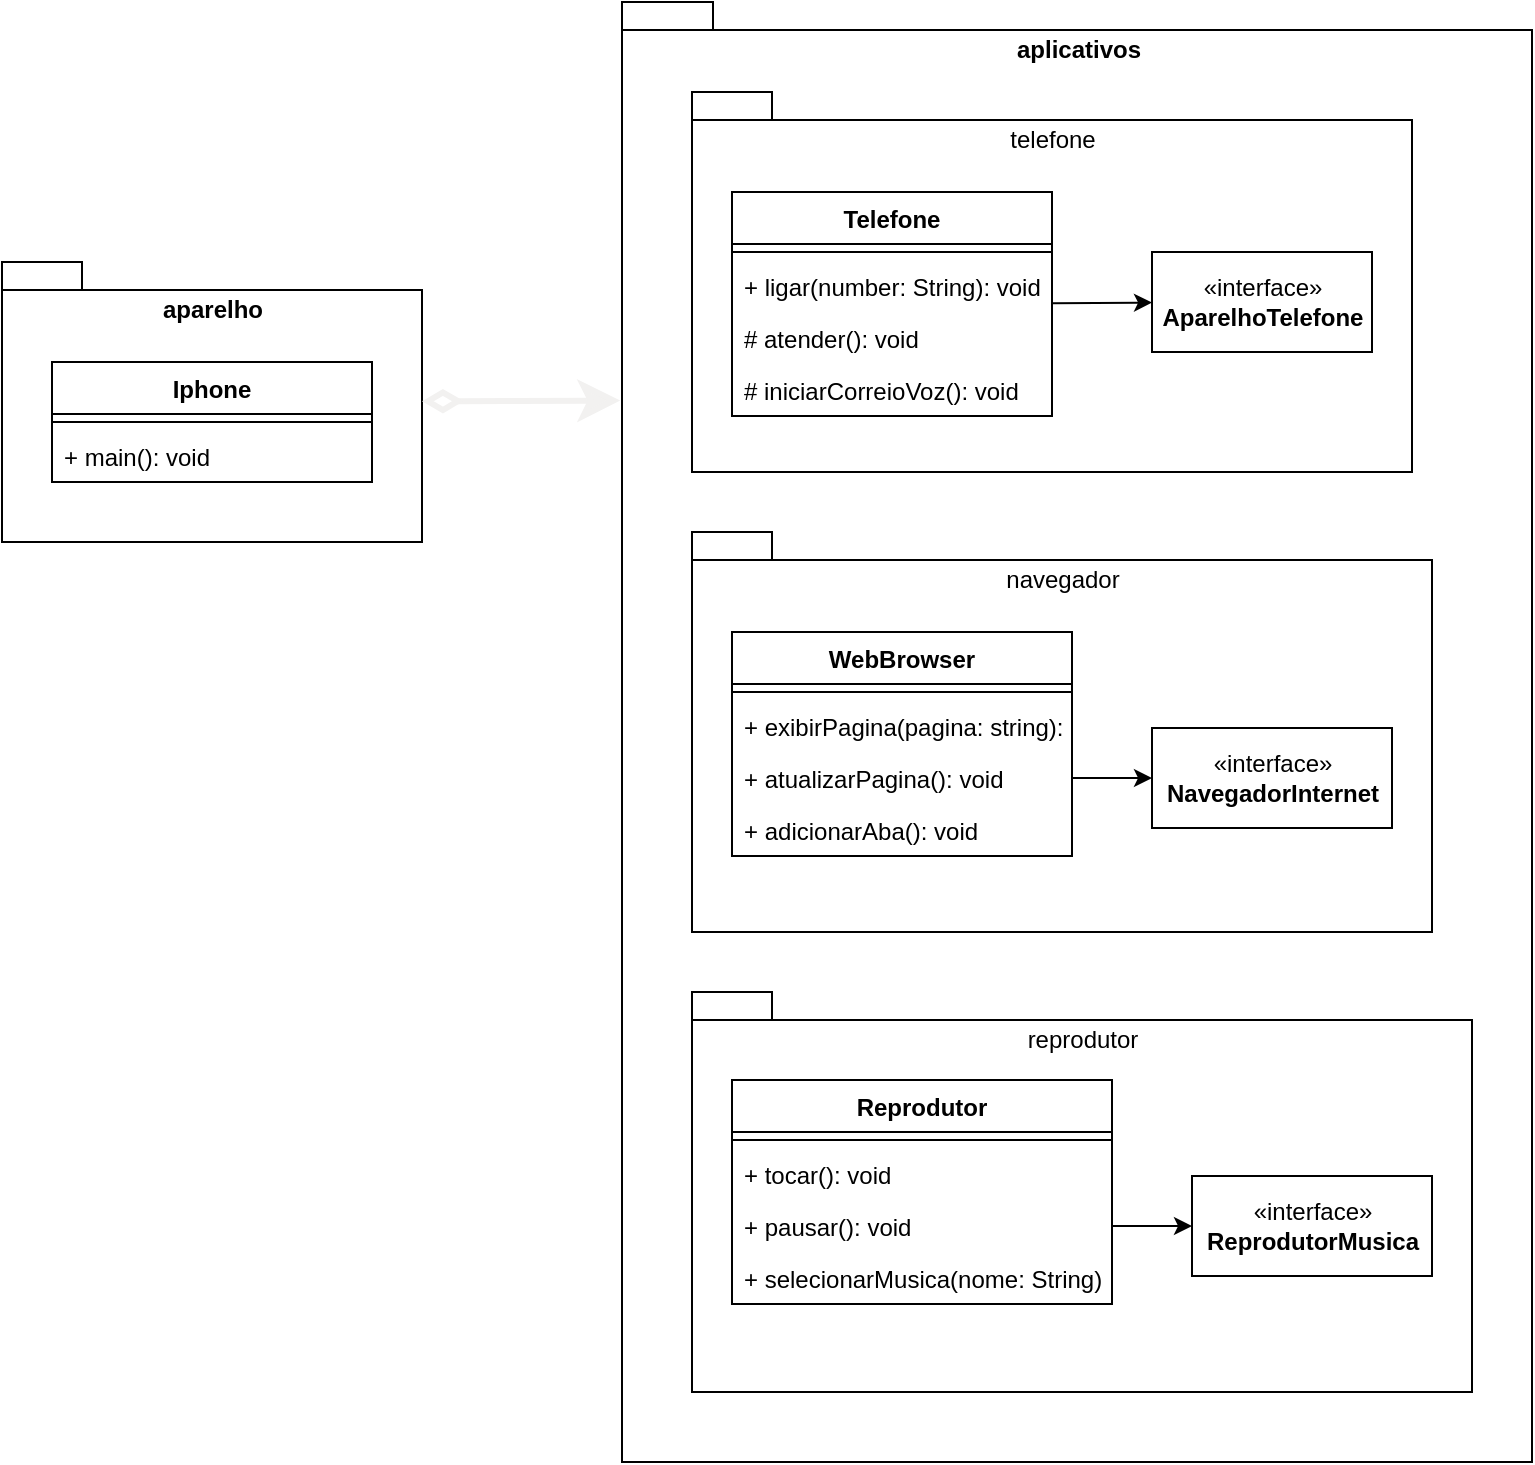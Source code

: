 <mxfile>
    <diagram id="mYdDZZxgbzUXa6SNvMqo" name="Página-1">
        <mxGraphModel dx="797" dy="445" grid="1" gridSize="10" guides="1" tooltips="1" connect="1" arrows="1" fold="1" page="1" pageScale="1" pageWidth="827" pageHeight="1169" math="0" shadow="0">
            <root>
                <mxCell id="0"/>
                <mxCell id="1" parent="0"/>
                <mxCell id="92" value="" style="group" vertex="1" connectable="0" parent="1">
                    <mxGeometry x="340" y="60" width="455" height="730" as="geometry"/>
                </mxCell>
                <mxCell id="90" value="aplicativos" style="shape=folder;fontStyle=1;spacingTop=10;tabWidth=40;tabHeight=14;tabPosition=left;html=1;verticalAlign=top;" vertex="1" parent="92">
                    <mxGeometry width="455" height="730" as="geometry"/>
                </mxCell>
                <mxCell id="87" value="" style="group" vertex="1" connectable="0" parent="92">
                    <mxGeometry x="35" y="45" width="360" height="190" as="geometry"/>
                </mxCell>
                <mxCell id="18" value="telefone" style="shape=folder;fontStyle=0;spacingTop=10;tabWidth=40;tabHeight=14;tabPosition=left;html=1;verticalAlign=top;labelPosition=center;verticalLabelPosition=middle;align=center;" vertex="1" parent="87">
                    <mxGeometry width="360" height="190" as="geometry"/>
                </mxCell>
                <mxCell id="31" value="Telefone" style="swimlane;fontStyle=1;align=center;verticalAlign=top;childLayout=stackLayout;horizontal=1;startSize=26;horizontalStack=0;resizeParent=1;resizeParentMax=0;resizeLast=0;collapsible=1;marginBottom=0;" vertex="1" parent="87">
                    <mxGeometry x="20" y="50" width="160" height="112" as="geometry"/>
                </mxCell>
                <mxCell id="33" value="" style="line;strokeWidth=1;fillColor=none;align=left;verticalAlign=middle;spacingTop=-1;spacingLeft=3;spacingRight=3;rotatable=0;labelPosition=right;points=[];portConstraint=eastwest;strokeColor=inherit;" vertex="1" parent="31">
                    <mxGeometry y="26" width="160" height="8" as="geometry"/>
                </mxCell>
                <mxCell id="34" value="+ ligar(number: String): void" style="text;strokeColor=none;fillColor=none;align=left;verticalAlign=top;spacingLeft=4;spacingRight=4;overflow=hidden;rotatable=0;points=[[0,0.5],[1,0.5]];portConstraint=eastwest;" vertex="1" parent="31">
                    <mxGeometry y="34" width="160" height="26" as="geometry"/>
                </mxCell>
                <mxCell id="37" value="# atender(): void" style="text;strokeColor=none;fillColor=none;align=left;verticalAlign=top;spacingLeft=4;spacingRight=4;overflow=hidden;rotatable=0;points=[[0,0.5],[1,0.5]];portConstraint=eastwest;" vertex="1" parent="31">
                    <mxGeometry y="60" width="160" height="26" as="geometry"/>
                </mxCell>
                <mxCell id="38" value="# iniciarCorreioVoz(): void" style="text;strokeColor=none;fillColor=none;align=left;verticalAlign=top;spacingLeft=4;spacingRight=4;overflow=hidden;rotatable=0;points=[[0,0.5],[1,0.5]];portConstraint=eastwest;" vertex="1" parent="31">
                    <mxGeometry y="86" width="160" height="26" as="geometry"/>
                </mxCell>
                <mxCell id="81" value="«interface»&lt;br&gt;&lt;b&gt;AparelhoTelefone&lt;/b&gt;" style="html=1;" vertex="1" parent="87">
                    <mxGeometry x="230" y="80" width="110" height="50" as="geometry"/>
                </mxCell>
                <mxCell id="82" value="" style="edgeStyle=none;html=1;" edge="1" parent="87" source="31" target="81">
                    <mxGeometry relative="1" as="geometry"/>
                </mxCell>
                <mxCell id="88" value="" style="group" vertex="1" connectable="0" parent="92">
                    <mxGeometry x="35" y="265" width="370" height="200" as="geometry"/>
                </mxCell>
                <mxCell id="47" value="navegador" style="shape=folder;fontStyle=0;spacingTop=10;tabWidth=40;tabHeight=14;tabPosition=left;html=1;verticalAlign=top;labelPosition=center;verticalLabelPosition=middle;align=center;" vertex="1" parent="88">
                    <mxGeometry width="370" height="200" as="geometry"/>
                </mxCell>
                <mxCell id="54" value="WebBrowser" style="swimlane;fontStyle=1;align=center;verticalAlign=top;childLayout=stackLayout;horizontal=1;startSize=26;horizontalStack=0;resizeParent=1;resizeParentMax=0;resizeLast=0;collapsible=1;marginBottom=0;" vertex="1" parent="88">
                    <mxGeometry x="20" y="50" width="170" height="112" as="geometry"/>
                </mxCell>
                <mxCell id="55" value="" style="line;strokeWidth=1;fillColor=none;align=left;verticalAlign=middle;spacingTop=-1;spacingLeft=3;spacingRight=3;rotatable=0;labelPosition=right;points=[];portConstraint=eastwest;strokeColor=inherit;" vertex="1" parent="54">
                    <mxGeometry y="26" width="170" height="8" as="geometry"/>
                </mxCell>
                <mxCell id="75" value="+ exibirPagina(pagina: string): void" style="text;strokeColor=none;fillColor=none;align=left;verticalAlign=top;spacingLeft=4;spacingRight=4;overflow=hidden;rotatable=0;points=[[0,0.5],[1,0.5]];portConstraint=eastwest;" vertex="1" parent="54">
                    <mxGeometry y="34" width="170" height="26" as="geometry"/>
                </mxCell>
                <mxCell id="77" value="+ atualizarPagina(): void" style="text;strokeColor=none;fillColor=none;align=left;verticalAlign=top;spacingLeft=4;spacingRight=4;overflow=hidden;rotatable=0;points=[[0,0.5],[1,0.5]];portConstraint=eastwest;" vertex="1" parent="54">
                    <mxGeometry y="60" width="170" height="26" as="geometry"/>
                </mxCell>
                <mxCell id="76" value="+ adicionarAba(): void" style="text;strokeColor=none;fillColor=none;align=left;verticalAlign=top;spacingLeft=4;spacingRight=4;overflow=hidden;rotatable=0;points=[[0,0.5],[1,0.5]];portConstraint=eastwest;" vertex="1" parent="54">
                    <mxGeometry y="86" width="170" height="26" as="geometry"/>
                </mxCell>
                <mxCell id="83" value="«interface»&lt;br&gt;&lt;b&gt;NavegadorInternet&lt;/b&gt;" style="html=1;" vertex="1" parent="88">
                    <mxGeometry x="230" y="98" width="120" height="50" as="geometry"/>
                </mxCell>
                <mxCell id="84" style="edgeStyle=none;html=1;exitX=1;exitY=0.5;exitDx=0;exitDy=0;entryX=0;entryY=0.5;entryDx=0;entryDy=0;" edge="1" parent="88" source="77" target="83">
                    <mxGeometry relative="1" as="geometry"/>
                </mxCell>
                <mxCell id="89" value="" style="group" vertex="1" connectable="0" parent="92">
                    <mxGeometry x="35" y="495" width="390" height="200" as="geometry"/>
                </mxCell>
                <mxCell id="60" value="reprodutor" style="shape=folder;fontStyle=0;spacingTop=10;tabWidth=40;tabHeight=14;tabPosition=left;html=1;verticalAlign=top;labelPosition=center;verticalLabelPosition=middle;align=center;" vertex="1" parent="89">
                    <mxGeometry width="390" height="200" as="geometry"/>
                </mxCell>
                <mxCell id="67" value="Reprodutor" style="swimlane;fontStyle=1;align=center;verticalAlign=top;childLayout=stackLayout;horizontal=1;startSize=26;horizontalStack=0;resizeParent=1;resizeParentMax=0;resizeLast=0;collapsible=1;marginBottom=0;" vertex="1" parent="89">
                    <mxGeometry x="20" y="44" width="190" height="112" as="geometry"/>
                </mxCell>
                <mxCell id="68" value="" style="line;strokeWidth=1;fillColor=none;align=left;verticalAlign=middle;spacingTop=-1;spacingLeft=3;spacingRight=3;rotatable=0;labelPosition=right;points=[];portConstraint=eastwest;strokeColor=inherit;" vertex="1" parent="67">
                    <mxGeometry y="26" width="190" height="8" as="geometry"/>
                </mxCell>
                <mxCell id="78" value="+ tocar(): void" style="text;strokeColor=none;fillColor=none;align=left;verticalAlign=top;spacingLeft=4;spacingRight=4;overflow=hidden;rotatable=0;points=[[0,0.5],[1,0.5]];portConstraint=eastwest;" vertex="1" parent="67">
                    <mxGeometry y="34" width="190" height="26" as="geometry"/>
                </mxCell>
                <mxCell id="79" value="+ pausar(): void" style="text;strokeColor=none;fillColor=none;align=left;verticalAlign=top;spacingLeft=4;spacingRight=4;overflow=hidden;rotatable=0;points=[[0,0.5],[1,0.5]];portConstraint=eastwest;" vertex="1" parent="67">
                    <mxGeometry y="60" width="190" height="26" as="geometry"/>
                </mxCell>
                <mxCell id="80" value="+ selecionarMusica(nome: String): void" style="text;strokeColor=none;fillColor=none;align=left;verticalAlign=top;spacingLeft=4;spacingRight=4;overflow=hidden;rotatable=0;points=[[0,0.5],[1,0.5]];portConstraint=eastwest;" vertex="1" parent="67">
                    <mxGeometry y="86" width="190" height="26" as="geometry"/>
                </mxCell>
                <mxCell id="85" value="«interface»&lt;br&gt;&lt;span style=&quot;font-weight: 700;&quot;&gt;ReprodutorMusica&lt;/span&gt;" style="html=1;" vertex="1" parent="89">
                    <mxGeometry x="250" y="92" width="120" height="50" as="geometry"/>
                </mxCell>
                <mxCell id="86" style="edgeStyle=none;html=1;exitX=1;exitY=0.5;exitDx=0;exitDy=0;entryX=0;entryY=0.5;entryDx=0;entryDy=0;" edge="1" parent="89" source="79" target="85">
                    <mxGeometry relative="1" as="geometry"/>
                </mxCell>
                <mxCell id="100" value="" style="group" vertex="1" connectable="0" parent="1">
                    <mxGeometry x="30" y="190" width="210" height="140" as="geometry"/>
                </mxCell>
                <mxCell id="93" value="aparelho" style="shape=folder;fontStyle=1;spacingTop=10;tabWidth=40;tabHeight=14;tabPosition=left;html=1;verticalAlign=top;" vertex="1" parent="100">
                    <mxGeometry width="210" height="140" as="geometry"/>
                </mxCell>
                <mxCell id="94" value="Iphone" style="swimlane;fontStyle=1;align=center;verticalAlign=top;childLayout=stackLayout;horizontal=1;startSize=26;horizontalStack=0;resizeParent=1;resizeParentMax=0;resizeLast=0;collapsible=1;marginBottom=0;" vertex="1" parent="100">
                    <mxGeometry x="25" y="50" width="160" height="60" as="geometry">
                        <mxRectangle x="25" y="50" width="80" height="30" as="alternateBounds"/>
                    </mxGeometry>
                </mxCell>
                <mxCell id="96" value="" style="line;strokeWidth=1;fillColor=none;align=left;verticalAlign=middle;spacingTop=-1;spacingLeft=3;spacingRight=3;rotatable=0;labelPosition=right;points=[];portConstraint=eastwest;strokeColor=inherit;" vertex="1" parent="94">
                    <mxGeometry y="26" width="160" height="8" as="geometry"/>
                </mxCell>
                <mxCell id="97" value="+ main(): void" style="text;strokeColor=none;fillColor=none;align=left;verticalAlign=top;spacingLeft=4;spacingRight=4;overflow=hidden;rotatable=0;points=[[0,0.5],[1,0.5]];portConstraint=eastwest;" vertex="1" parent="94">
                    <mxGeometry y="34" width="160" height="26" as="geometry"/>
                </mxCell>
                <mxCell id="102" value="" style="html=1;entryX=-0.002;entryY=0.273;entryDx=0;entryDy=0;entryPerimeter=0;strokeColor=#f2f1f0;fillColor=#f5f5f5;rounded=0;startArrow=diamondThin;startFill=0;startSize=12;endSize=12;strokeWidth=3;" edge="1" parent="1" source="93" target="90">
                    <mxGeometry relative="1" as="geometry">
                        <mxPoint x="305" y="260" as="targetPoint"/>
                    </mxGeometry>
                </mxCell>
            </root>
        </mxGraphModel>
    </diagram>
</mxfile>
